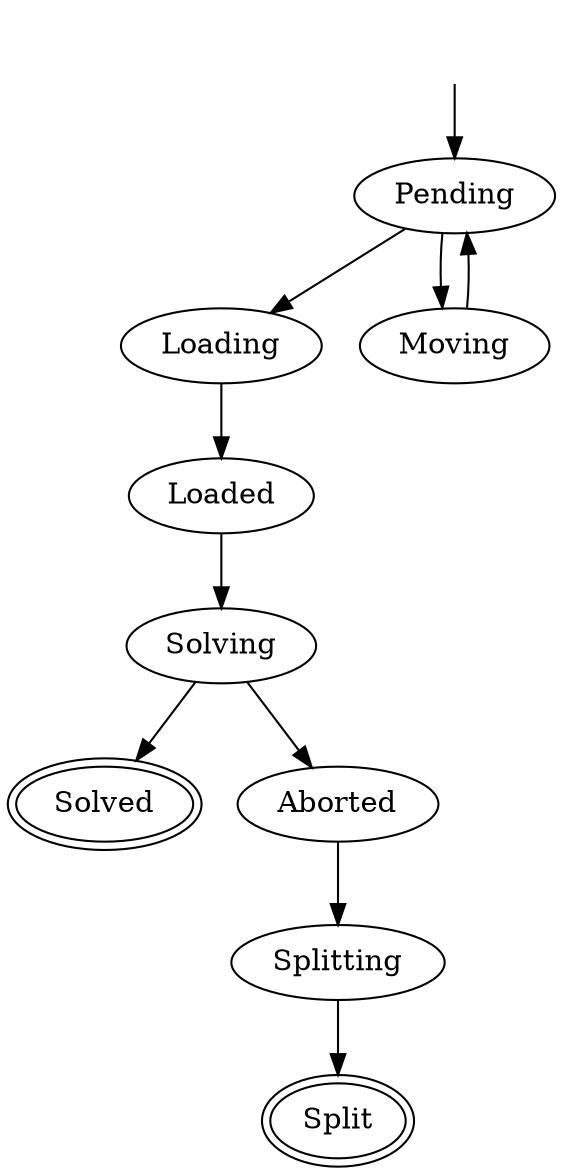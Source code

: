 
digraph G {
	Solved [peripheries=2];
	Split  [peripheries=2];
	Pending -> Loading;
	Pending -> Moving;
	Moving -> Pending;
	Loading -> Loaded;
	Loaded -> Solving;
	Solving -> Solved;
	Solving -> Aborted;
	Aborted -> Splitting;
	Splitting -> Split;
	falsenode [shape=none, label=""];
	falsenode -> Pending;
}